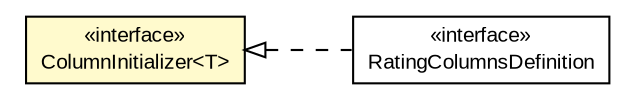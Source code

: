 #!/usr/local/bin/dot
#
# Class diagram 
# Generated by UMLGraph version R5_6-24-gf6e263 (http://www.umlgraph.org/)
#

digraph G {
	edge [fontname="arial",fontsize=10,labelfontname="arial",labelfontsize=10];
	node [fontname="arial",fontsize=10,shape=plaintext];
	nodesep=0.25;
	ranksep=0.5;
	rankdir=LR;
	// com.gwtplatform.carstore.client.application.rating.ui.RatingColumnsDefinition
	c195890 [label=<<table title="com.gwtplatform.carstore.client.application.rating.ui.RatingColumnsDefinition" border="0" cellborder="1" cellspacing="0" cellpadding="2" port="p" href="../application/rating/ui/RatingColumnsDefinition.html">
		<tr><td><table border="0" cellspacing="0" cellpadding="1">
<tr><td align="center" balign="center"> &#171;interface&#187; </td></tr>
<tr><td align="center" balign="center"> RatingColumnsDefinition </td></tr>
		</table></td></tr>
		</table>>, URL="../application/rating/ui/RatingColumnsDefinition.html", fontname="arial", fontcolor="black", fontsize=10.0];
	// com.gwtplatform.carstore.client.columninitializer.ColumnInitializer<T>
	c195929 [label=<<table title="com.gwtplatform.carstore.client.columninitializer.ColumnInitializer" border="0" cellborder="1" cellspacing="0" cellpadding="2" port="p" bgcolor="lemonChiffon" href="./ColumnInitializer.html">
		<tr><td><table border="0" cellspacing="0" cellpadding="1">
<tr><td align="center" balign="center"> &#171;interface&#187; </td></tr>
<tr><td align="center" balign="center"> ColumnInitializer&lt;T&gt; </td></tr>
		</table></td></tr>
		</table>>, URL="./ColumnInitializer.html", fontname="arial", fontcolor="black", fontsize=10.0];
	//com.gwtplatform.carstore.client.application.rating.ui.RatingColumnsDefinition implements com.gwtplatform.carstore.client.columninitializer.ColumnInitializer<T>
	c195929:p -> c195890:p [dir=back,arrowtail=empty,style=dashed];
}

